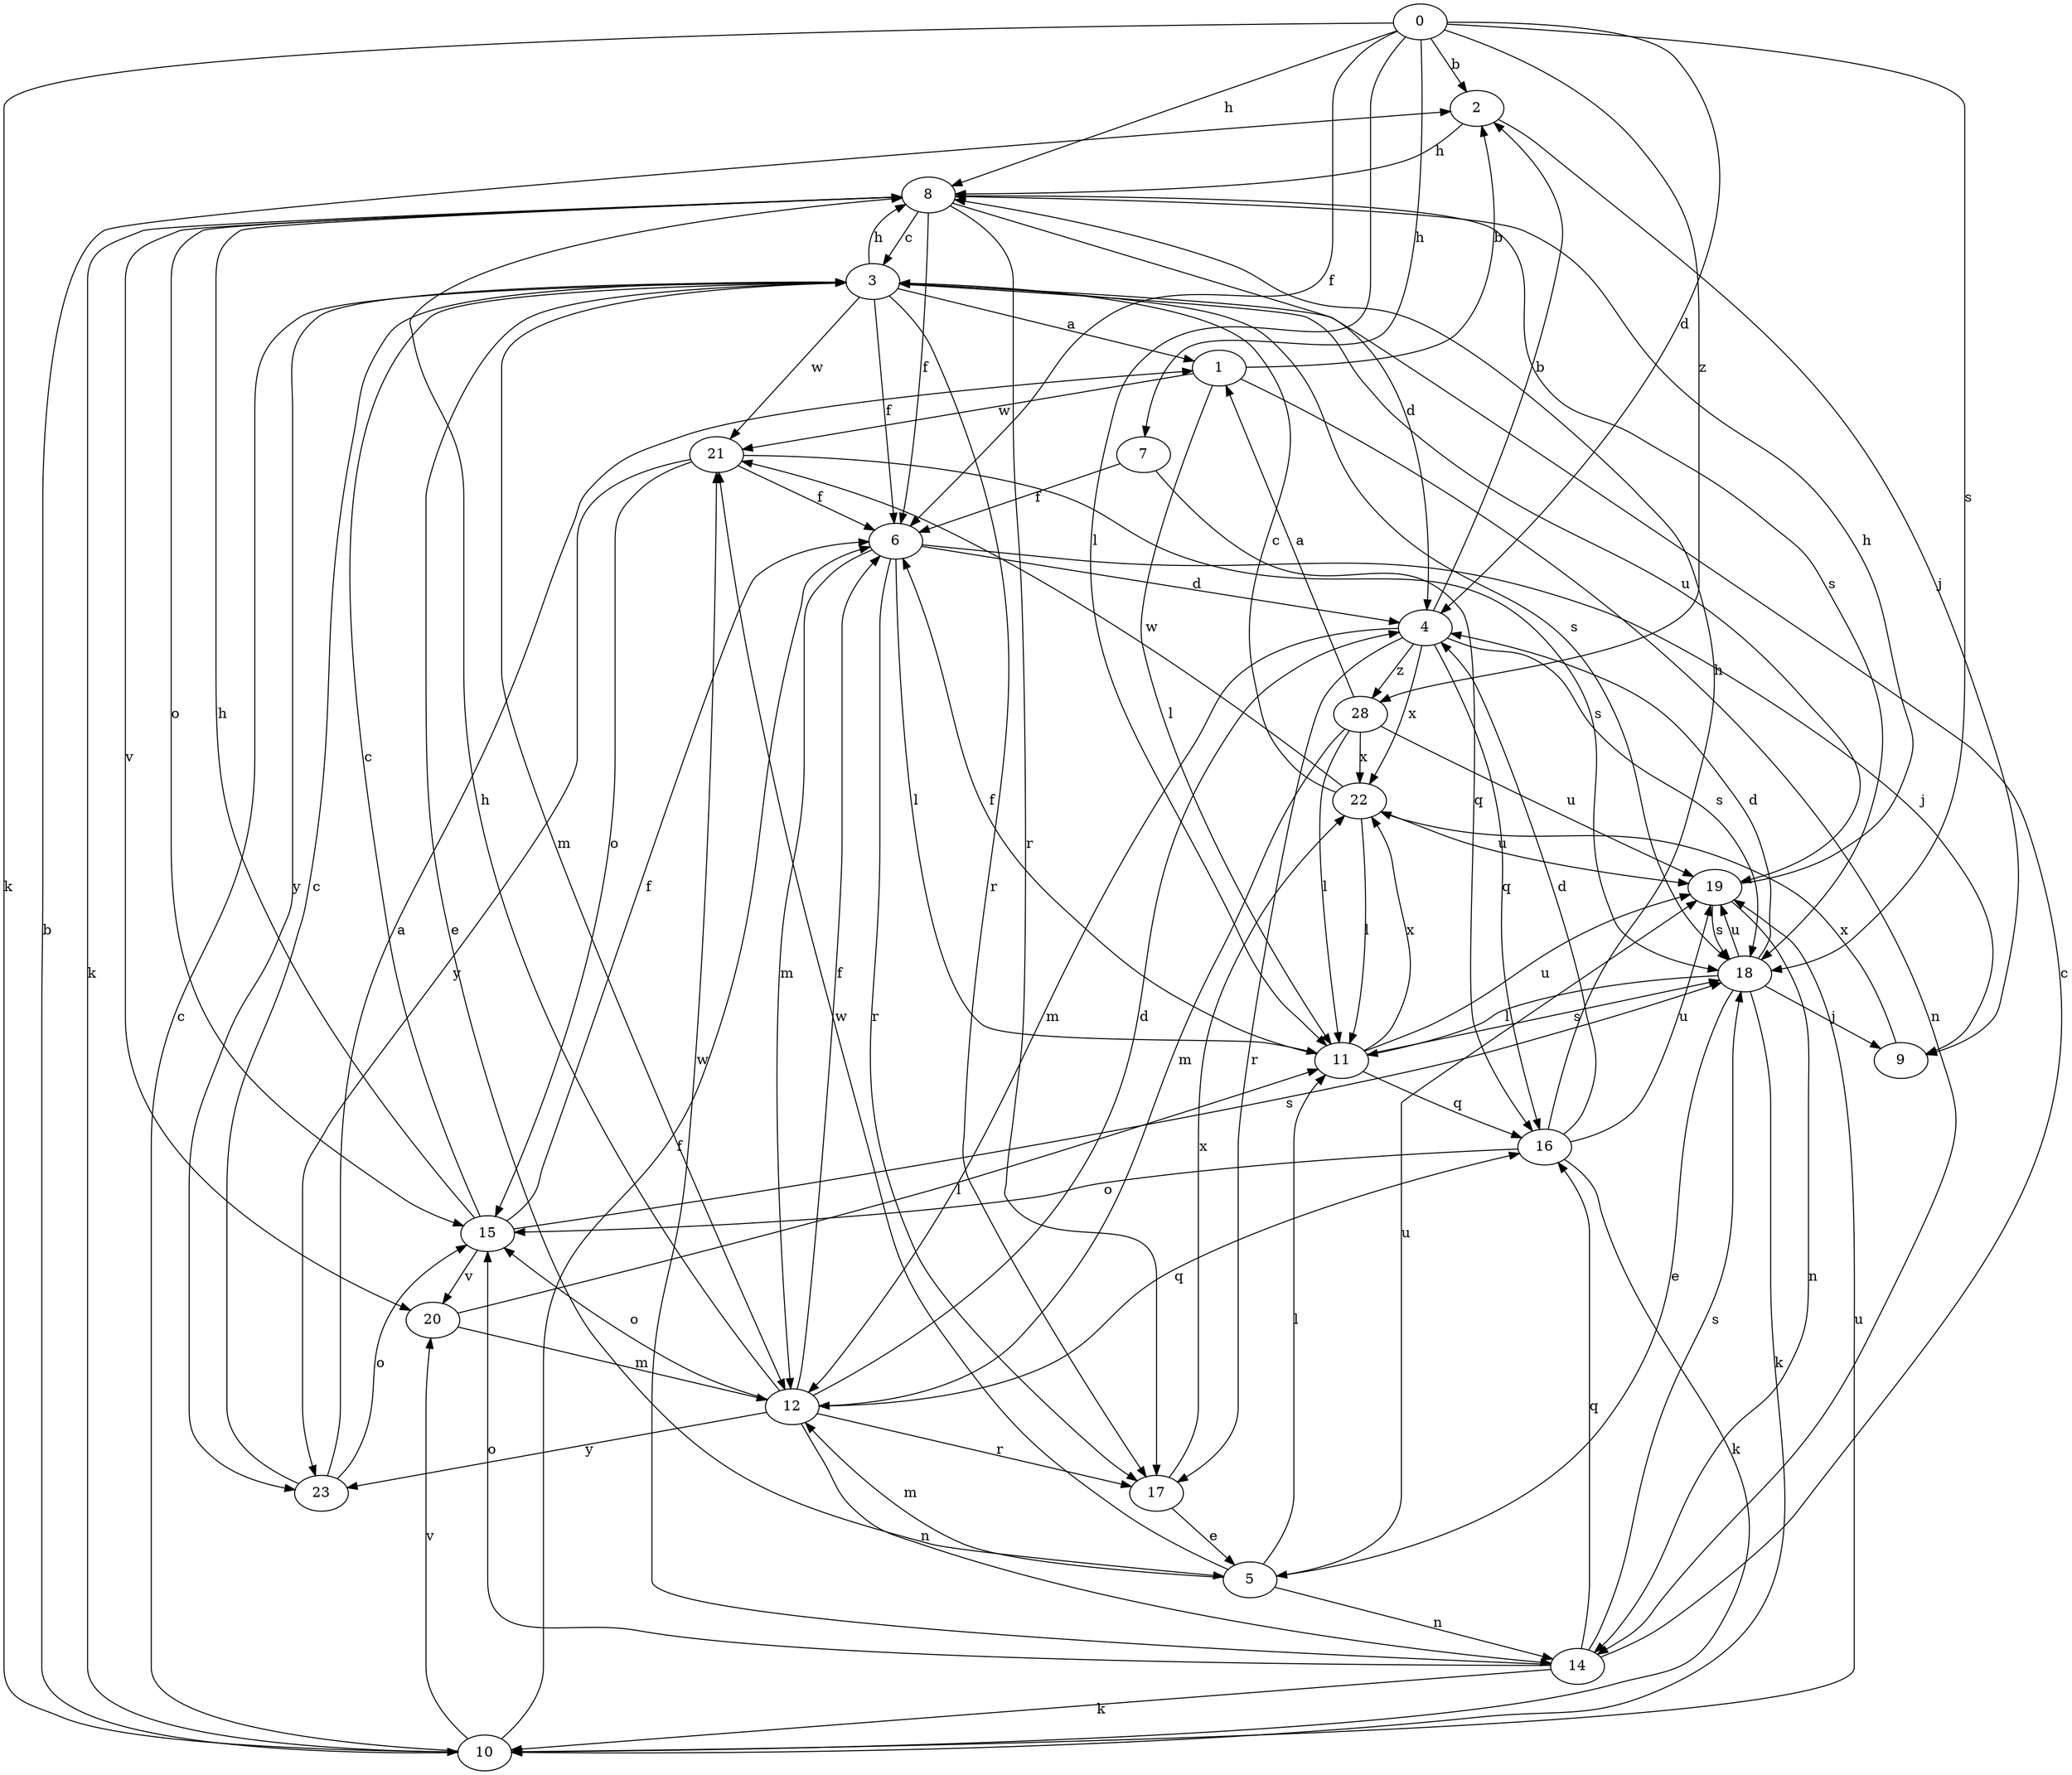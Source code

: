 strict digraph  {
0;
1;
2;
3;
4;
5;
6;
7;
8;
9;
10;
11;
12;
14;
15;
16;
17;
18;
19;
20;
21;
22;
23;
28;
0 -> 2  [label=b];
0 -> 4  [label=d];
0 -> 6  [label=f];
0 -> 7  [label=h];
0 -> 8  [label=h];
0 -> 10  [label=k];
0 -> 11  [label=l];
0 -> 18  [label=s];
0 -> 28  [label=z];
1 -> 2  [label=b];
1 -> 11  [label=l];
1 -> 14  [label=n];
1 -> 21  [label=w];
2 -> 8  [label=h];
2 -> 9  [label=j];
3 -> 1  [label=a];
3 -> 5  [label=e];
3 -> 6  [label=f];
3 -> 8  [label=h];
3 -> 12  [label=m];
3 -> 17  [label=r];
3 -> 18  [label=s];
3 -> 19  [label=u];
3 -> 21  [label=w];
3 -> 23  [label=y];
4 -> 2  [label=b];
4 -> 12  [label=m];
4 -> 16  [label=q];
4 -> 17  [label=r];
4 -> 18  [label=s];
4 -> 22  [label=x];
4 -> 28  [label=z];
5 -> 11  [label=l];
5 -> 12  [label=m];
5 -> 14  [label=n];
5 -> 19  [label=u];
5 -> 21  [label=w];
6 -> 4  [label=d];
6 -> 9  [label=j];
6 -> 11  [label=l];
6 -> 12  [label=m];
6 -> 17  [label=r];
7 -> 6  [label=f];
7 -> 16  [label=q];
8 -> 3  [label=c];
8 -> 4  [label=d];
8 -> 6  [label=f];
8 -> 10  [label=k];
8 -> 15  [label=o];
8 -> 17  [label=r];
8 -> 18  [label=s];
8 -> 20  [label=v];
9 -> 22  [label=x];
10 -> 2  [label=b];
10 -> 3  [label=c];
10 -> 6  [label=f];
10 -> 19  [label=u];
10 -> 20  [label=v];
11 -> 6  [label=f];
11 -> 16  [label=q];
11 -> 18  [label=s];
11 -> 19  [label=u];
11 -> 22  [label=x];
12 -> 4  [label=d];
12 -> 6  [label=f];
12 -> 8  [label=h];
12 -> 14  [label=n];
12 -> 15  [label=o];
12 -> 16  [label=q];
12 -> 17  [label=r];
12 -> 23  [label=y];
14 -> 3  [label=c];
14 -> 10  [label=k];
14 -> 15  [label=o];
14 -> 16  [label=q];
14 -> 18  [label=s];
14 -> 21  [label=w];
15 -> 3  [label=c];
15 -> 6  [label=f];
15 -> 8  [label=h];
15 -> 18  [label=s];
15 -> 20  [label=v];
16 -> 4  [label=d];
16 -> 8  [label=h];
16 -> 10  [label=k];
16 -> 15  [label=o];
16 -> 19  [label=u];
17 -> 5  [label=e];
17 -> 22  [label=x];
18 -> 4  [label=d];
18 -> 5  [label=e];
18 -> 9  [label=j];
18 -> 10  [label=k];
18 -> 11  [label=l];
18 -> 19  [label=u];
19 -> 8  [label=h];
19 -> 14  [label=n];
19 -> 18  [label=s];
20 -> 11  [label=l];
20 -> 12  [label=m];
21 -> 6  [label=f];
21 -> 15  [label=o];
21 -> 18  [label=s];
21 -> 23  [label=y];
22 -> 3  [label=c];
22 -> 11  [label=l];
22 -> 19  [label=u];
22 -> 21  [label=w];
23 -> 1  [label=a];
23 -> 3  [label=c];
23 -> 15  [label=o];
28 -> 1  [label=a];
28 -> 11  [label=l];
28 -> 12  [label=m];
28 -> 19  [label=u];
28 -> 22  [label=x];
}
